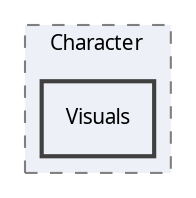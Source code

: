 digraph "Visuals"
{
 // LATEX_PDF_SIZE
  edge [fontname="Calibrii",fontsize="10",labelfontname="Calibrii",labelfontsize="10"];
  node [fontname="Calibrii",fontsize="10",shape=record];
  compound=true
  subgraph clusterdir_bf53d0db9048da6b5c95efa9fb059aa7 {
    graph [ bgcolor="#edf0f7", pencolor="grey50", style="filled,dashed,", label="Character", fontname="Calibrii", fontsize="10", URL="dir_bf53d0db9048da6b5c95efa9fb059aa7.html"]
  dir_92e072e12fc4b0fcb732fe26937f755f [shape=box, label="Visuals", style="filled,bold,", fillcolor="#edf0f7", color="grey25", URL="dir_92e072e12fc4b0fcb732fe26937f755f.html"];
  }
}
